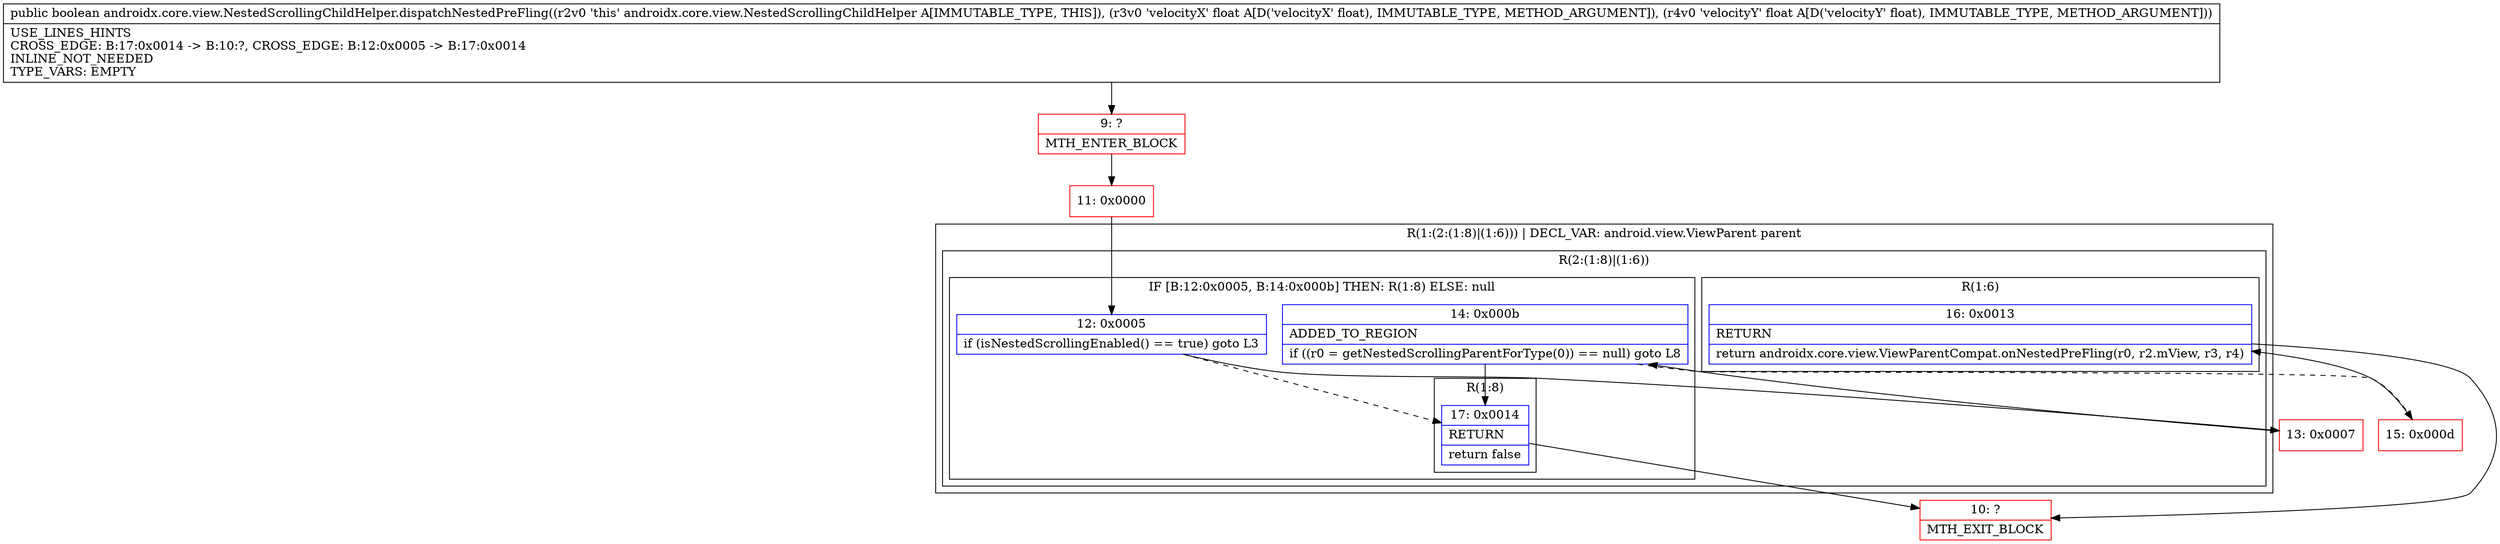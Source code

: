 digraph "CFG forandroidx.core.view.NestedScrollingChildHelper.dispatchNestedPreFling(FF)Z" {
subgraph cluster_Region_899788705 {
label = "R(1:(2:(1:8)|(1:6))) | DECL_VAR: android.view.ViewParent parent\l";
node [shape=record,color=blue];
subgraph cluster_Region_1595575076 {
label = "R(2:(1:8)|(1:6))";
node [shape=record,color=blue];
subgraph cluster_IfRegion_1874962491 {
label = "IF [B:12:0x0005, B:14:0x000b] THEN: R(1:8) ELSE: null";
node [shape=record,color=blue];
Node_12 [shape=record,label="{12\:\ 0x0005|if (isNestedScrollingEnabled() == true) goto L3\l}"];
Node_14 [shape=record,label="{14\:\ 0x000b|ADDED_TO_REGION\l|if ((r0 = getNestedScrollingParentForType(0)) == null) goto L8\l}"];
subgraph cluster_Region_70912972 {
label = "R(1:8)";
node [shape=record,color=blue];
Node_17 [shape=record,label="{17\:\ 0x0014|RETURN\l|return false\l}"];
}
}
subgraph cluster_Region_1012822093 {
label = "R(1:6)";
node [shape=record,color=blue];
Node_16 [shape=record,label="{16\:\ 0x0013|RETURN\l|return androidx.core.view.ViewParentCompat.onNestedPreFling(r0, r2.mView, r3, r4)\l}"];
}
}
}
Node_9 [shape=record,color=red,label="{9\:\ ?|MTH_ENTER_BLOCK\l}"];
Node_11 [shape=record,color=red,label="{11\:\ 0x0000}"];
Node_13 [shape=record,color=red,label="{13\:\ 0x0007}"];
Node_15 [shape=record,color=red,label="{15\:\ 0x000d}"];
Node_10 [shape=record,color=red,label="{10\:\ ?|MTH_EXIT_BLOCK\l}"];
MethodNode[shape=record,label="{public boolean androidx.core.view.NestedScrollingChildHelper.dispatchNestedPreFling((r2v0 'this' androidx.core.view.NestedScrollingChildHelper A[IMMUTABLE_TYPE, THIS]), (r3v0 'velocityX' float A[D('velocityX' float), IMMUTABLE_TYPE, METHOD_ARGUMENT]), (r4v0 'velocityY' float A[D('velocityY' float), IMMUTABLE_TYPE, METHOD_ARGUMENT]))  | USE_LINES_HINTS\lCROSS_EDGE: B:17:0x0014 \-\> B:10:?, CROSS_EDGE: B:12:0x0005 \-\> B:17:0x0014\lINLINE_NOT_NEEDED\lTYPE_VARS: EMPTY\l}"];
MethodNode -> Node_9;Node_12 -> Node_13;
Node_12 -> Node_17[style=dashed];
Node_14 -> Node_15[style=dashed];
Node_14 -> Node_17;
Node_17 -> Node_10;
Node_16 -> Node_10;
Node_9 -> Node_11;
Node_11 -> Node_12;
Node_13 -> Node_14;
Node_15 -> Node_16;
}

